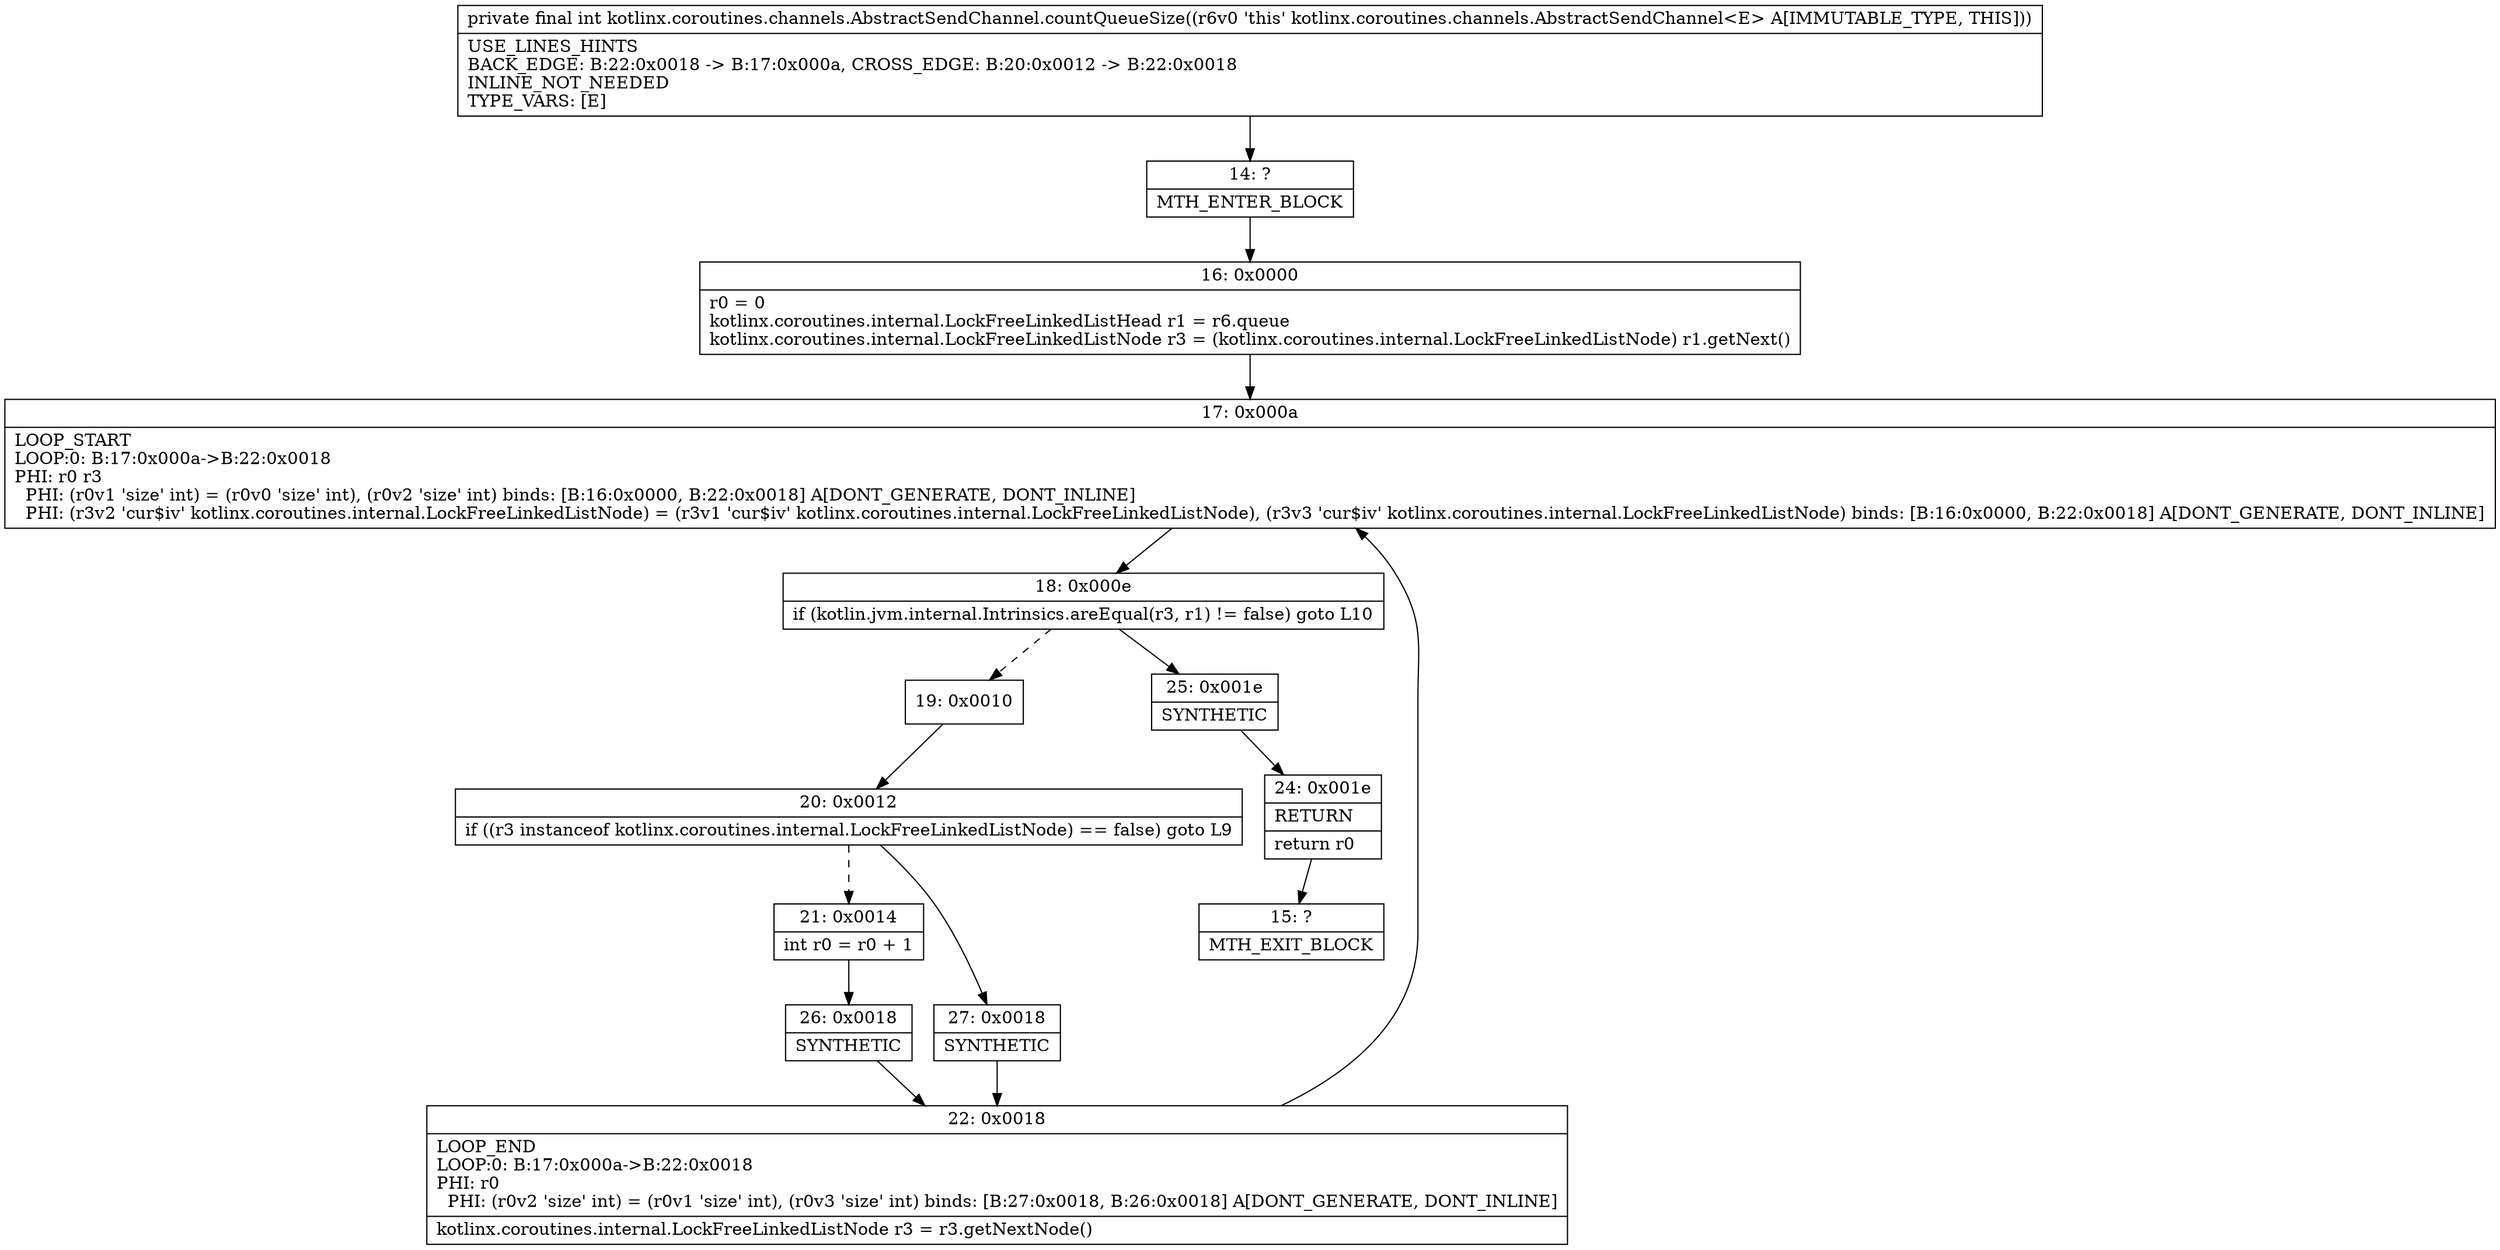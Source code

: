 digraph "CFG forkotlinx.coroutines.channels.AbstractSendChannel.countQueueSize()I" {
Node_14 [shape=record,label="{14\:\ ?|MTH_ENTER_BLOCK\l}"];
Node_16 [shape=record,label="{16\:\ 0x0000|r0 = 0\lkotlinx.coroutines.internal.LockFreeLinkedListHead r1 = r6.queue\lkotlinx.coroutines.internal.LockFreeLinkedListNode r3 = (kotlinx.coroutines.internal.LockFreeLinkedListNode) r1.getNext()\l}"];
Node_17 [shape=record,label="{17\:\ 0x000a|LOOP_START\lLOOP:0: B:17:0x000a\-\>B:22:0x0018\lPHI: r0 r3 \l  PHI: (r0v1 'size' int) = (r0v0 'size' int), (r0v2 'size' int) binds: [B:16:0x0000, B:22:0x0018] A[DONT_GENERATE, DONT_INLINE]\l  PHI: (r3v2 'cur$iv' kotlinx.coroutines.internal.LockFreeLinkedListNode) = (r3v1 'cur$iv' kotlinx.coroutines.internal.LockFreeLinkedListNode), (r3v3 'cur$iv' kotlinx.coroutines.internal.LockFreeLinkedListNode) binds: [B:16:0x0000, B:22:0x0018] A[DONT_GENERATE, DONT_INLINE]\l}"];
Node_18 [shape=record,label="{18\:\ 0x000e|if (kotlin.jvm.internal.Intrinsics.areEqual(r3, r1) != false) goto L10\l}"];
Node_19 [shape=record,label="{19\:\ 0x0010}"];
Node_20 [shape=record,label="{20\:\ 0x0012|if ((r3 instanceof kotlinx.coroutines.internal.LockFreeLinkedListNode) == false) goto L9\l}"];
Node_21 [shape=record,label="{21\:\ 0x0014|int r0 = r0 + 1\l}"];
Node_26 [shape=record,label="{26\:\ 0x0018|SYNTHETIC\l}"];
Node_22 [shape=record,label="{22\:\ 0x0018|LOOP_END\lLOOP:0: B:17:0x000a\-\>B:22:0x0018\lPHI: r0 \l  PHI: (r0v2 'size' int) = (r0v1 'size' int), (r0v3 'size' int) binds: [B:27:0x0018, B:26:0x0018] A[DONT_GENERATE, DONT_INLINE]\l|kotlinx.coroutines.internal.LockFreeLinkedListNode r3 = r3.getNextNode()\l}"];
Node_27 [shape=record,label="{27\:\ 0x0018|SYNTHETIC\l}"];
Node_25 [shape=record,label="{25\:\ 0x001e|SYNTHETIC\l}"];
Node_24 [shape=record,label="{24\:\ 0x001e|RETURN\l|return r0\l}"];
Node_15 [shape=record,label="{15\:\ ?|MTH_EXIT_BLOCK\l}"];
MethodNode[shape=record,label="{private final int kotlinx.coroutines.channels.AbstractSendChannel.countQueueSize((r6v0 'this' kotlinx.coroutines.channels.AbstractSendChannel\<E\> A[IMMUTABLE_TYPE, THIS]))  | USE_LINES_HINTS\lBACK_EDGE: B:22:0x0018 \-\> B:17:0x000a, CROSS_EDGE: B:20:0x0012 \-\> B:22:0x0018\lINLINE_NOT_NEEDED\lTYPE_VARS: [E]\l}"];
MethodNode -> Node_14;Node_14 -> Node_16;
Node_16 -> Node_17;
Node_17 -> Node_18;
Node_18 -> Node_19[style=dashed];
Node_18 -> Node_25;
Node_19 -> Node_20;
Node_20 -> Node_21[style=dashed];
Node_20 -> Node_27;
Node_21 -> Node_26;
Node_26 -> Node_22;
Node_22 -> Node_17;
Node_27 -> Node_22;
Node_25 -> Node_24;
Node_24 -> Node_15;
}

